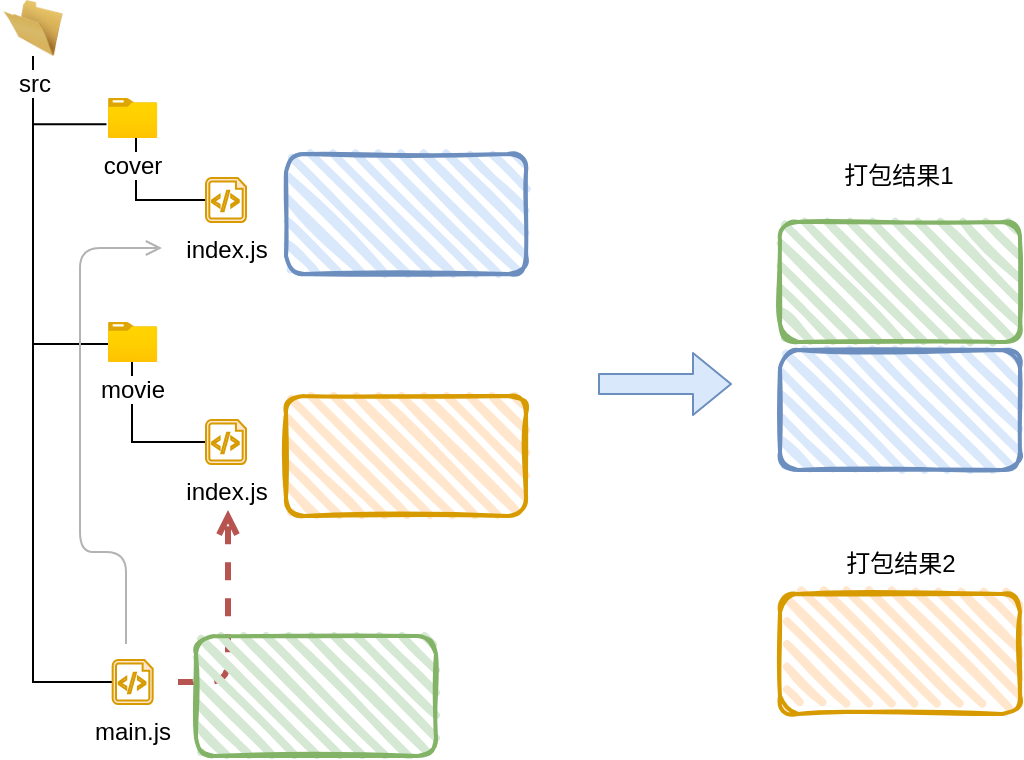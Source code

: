 <mxfile>
    <diagram id="G5EUqyLvnRxqAqPChuoF" name="第 1 页">
        <mxGraphModel dx="722" dy="630" grid="0" gridSize="10" guides="1" tooltips="1" connect="1" arrows="1" fold="1" page="1" pageScale="1" pageWidth="800" pageHeight="700" math="0" shadow="0">
            <root>
                <mxCell id="0"/>
                <mxCell id="1" parent="0"/>
                <mxCell id="7" style="edgeStyle=orthogonalEdgeStyle;rounded=0;orthogonalLoop=1;jettySize=auto;html=1;entryX=0;entryY=0.5;entryDx=0;entryDy=0;entryPerimeter=0;exitX=0.568;exitY=1;exitDx=0;exitDy=0;exitPerimeter=0;endArrow=none;endFill=0;" parent="1" source="3" target="6" edge="1">
                    <mxGeometry relative="1" as="geometry"/>
                </mxCell>
                <mxCell id="3" value="cover" style="aspect=fixed;html=1;points=[];align=center;image;fontSize=12;image=img/lib/azure2/general/Folder_Blank.svg;" parent="1" vertex="1">
                    <mxGeometry x="185" y="98" width="24.65" height="20" as="geometry"/>
                </mxCell>
                <mxCell id="5" style="edgeStyle=orthogonalEdgeStyle;rounded=0;orthogonalLoop=1;jettySize=auto;html=1;entryX=-0.031;entryY=0.654;entryDx=0;entryDy=0;entryPerimeter=0;exitX=0.5;exitY=1;exitDx=0;exitDy=0;endArrow=none;endFill=0;" parent="1" source="4" target="3" edge="1">
                    <mxGeometry relative="1" as="geometry"/>
                </mxCell>
                <mxCell id="12" style="edgeStyle=orthogonalEdgeStyle;rounded=0;orthogonalLoop=1;jettySize=auto;html=1;entryX=0;entryY=0.55;entryDx=0;entryDy=0;entryPerimeter=0;exitX=0.5;exitY=1;exitDx=0;exitDy=0;endArrow=none;endFill=0;" parent="1" source="4" target="11" edge="1">
                    <mxGeometry relative="1" as="geometry"/>
                </mxCell>
                <mxCell id="18" style="edgeStyle=orthogonalEdgeStyle;rounded=0;orthogonalLoop=1;jettySize=auto;html=1;entryX=0;entryY=0.5;entryDx=0;entryDy=0;entryPerimeter=0;endArrow=none;endFill=0;exitX=0.5;exitY=1;exitDx=0;exitDy=0;" parent="1" source="4" target="17" edge="1">
                    <mxGeometry relative="1" as="geometry"/>
                </mxCell>
                <mxCell id="4" value="src" style="image;html=1;image=img/lib/clip_art/general/Empty_Folder_128x128.png" parent="1" vertex="1">
                    <mxGeometry x="131" y="49" width="33" height="28" as="geometry"/>
                </mxCell>
                <mxCell id="6" value="index.js" style="verticalLabelPosition=bottom;html=1;verticalAlign=top;align=center;strokeColor=#d79b00;fillColor=#ffe6cc;shape=mxgraph.azure.script_file;pointerEvents=1;" parent="1" vertex="1">
                    <mxGeometry x="234" y="138" width="20" height="22" as="geometry"/>
                </mxCell>
                <mxCell id="14" style="edgeStyle=orthogonalEdgeStyle;rounded=0;orthogonalLoop=1;jettySize=auto;html=1;entryX=0;entryY=0.5;entryDx=0;entryDy=0;entryPerimeter=0;endArrow=none;endFill=0;exitX=0.487;exitY=1;exitDx=0;exitDy=0;exitPerimeter=0;" parent="1" source="11" target="13" edge="1">
                    <mxGeometry relative="1" as="geometry"/>
                </mxCell>
                <mxCell id="11" value="movie" style="aspect=fixed;html=1;points=[];align=center;image;fontSize=12;image=img/lib/azure2/general/Folder_Blank.svg;" parent="1" vertex="1">
                    <mxGeometry x="185" y="210" width="24.65" height="20" as="geometry"/>
                </mxCell>
                <mxCell id="13" value="index.js" style="verticalLabelPosition=bottom;html=1;verticalAlign=top;align=center;strokeColor=#d79b00;fillColor=#ffe6cc;shape=mxgraph.azure.script_file;pointerEvents=1;" parent="1" vertex="1">
                    <mxGeometry x="234" y="259" width="20" height="22" as="geometry"/>
                </mxCell>
                <mxCell id="17" value="main.js" style="verticalLabelPosition=bottom;html=1;verticalAlign=top;align=center;strokeColor=#d79b00;fillColor=#ffe6cc;shape=mxgraph.azure.script_file;pointerEvents=1;" parent="1" vertex="1">
                    <mxGeometry x="187.33" y="379" width="20" height="22" as="geometry"/>
                </mxCell>
                <mxCell id="22" value="" style="edgeStyle=segmentEdgeStyle;endArrow=open;html=1;strokeColor=#b85450;endFill=0;dashed=1;fillColor=#f8cecc;strokeWidth=3;" parent="1" edge="1">
                    <mxGeometry width="50" height="50" relative="1" as="geometry">
                        <mxPoint x="220" y="390" as="sourcePoint"/>
                        <mxPoint x="245" y="304" as="targetPoint"/>
                    </mxGeometry>
                </mxCell>
                <mxCell id="23" value="" style="edgeStyle=segmentEdgeStyle;endArrow=open;html=1;strokeColor=#B3B3B3;endFill=0;" parent="1" edge="1">
                    <mxGeometry width="50" height="50" relative="1" as="geometry">
                        <mxPoint x="194" y="371" as="sourcePoint"/>
                        <mxPoint x="212" y="173" as="targetPoint"/>
                        <Array as="points">
                            <mxPoint x="194" y="325"/>
                            <mxPoint x="171" y="325"/>
                            <mxPoint x="171" y="173"/>
                        </Array>
                    </mxGeometry>
                </mxCell>
                <mxCell id="24" value="" style="rounded=1;whiteSpace=wrap;html=1;strokeWidth=2;fillWeight=4;hachureGap=8;hachureAngle=45;fillColor=#dae8fc;sketch=1;strokeColor=#6c8ebf;" parent="1" vertex="1">
                    <mxGeometry x="274" y="126" width="120" height="60" as="geometry"/>
                </mxCell>
                <mxCell id="25" value="" style="rounded=1;whiteSpace=wrap;html=1;strokeWidth=2;fillWeight=4;hachureGap=8;hachureAngle=45;fillColor=#ffe6cc;sketch=1;strokeColor=#d79b00;" parent="1" vertex="1">
                    <mxGeometry x="274" y="247" width="120" height="60" as="geometry"/>
                </mxCell>
                <mxCell id="26" value="" style="rounded=1;whiteSpace=wrap;html=1;strokeWidth=2;fillWeight=4;hachureGap=8;hachureAngle=45;fillColor=#d5e8d4;sketch=1;strokeColor=#82b366;" parent="1" vertex="1">
                    <mxGeometry x="229" y="367" width="120" height="60" as="geometry"/>
                </mxCell>
                <mxCell id="27" value="" style="shape=flexArrow;endArrow=classic;html=1;fillColor=#dae8fc;strokeColor=#6c8ebf;" parent="1" edge="1">
                    <mxGeometry width="50" height="50" relative="1" as="geometry">
                        <mxPoint x="430" y="241" as="sourcePoint"/>
                        <mxPoint x="497" y="241" as="targetPoint"/>
                    </mxGeometry>
                </mxCell>
                <mxCell id="28" value="" style="rounded=1;whiteSpace=wrap;html=1;strokeWidth=2;fillWeight=4;hachureGap=8;hachureAngle=45;fillColor=#d5e8d4;sketch=1;strokeColor=#82b366;" parent="1" vertex="1">
                    <mxGeometry x="521" y="160" width="120" height="60" as="geometry"/>
                </mxCell>
                <mxCell id="29" value="" style="rounded=1;whiteSpace=wrap;html=1;strokeWidth=2;fillWeight=4;hachureGap=8;hachureAngle=45;fillColor=#dae8fc;sketch=1;strokeColor=#6c8ebf;" parent="1" vertex="1">
                    <mxGeometry x="521" y="224" width="120" height="60" as="geometry"/>
                </mxCell>
                <mxCell id="30" value="" style="rounded=1;whiteSpace=wrap;html=1;strokeWidth=2;fillWeight=4;hachureGap=8;hachureAngle=45;fillColor=#ffe6cc;sketch=1;strokeColor=#d79b00;" parent="1" vertex="1">
                    <mxGeometry x="521" y="346" width="120" height="60" as="geometry"/>
                </mxCell>
                <mxCell id="31" value="打包结果1" style="text;html=1;align=center;verticalAlign=middle;resizable=0;points=[];autosize=1;" parent="1" vertex="1">
                    <mxGeometry x="547" y="128" width="65" height="18" as="geometry"/>
                </mxCell>
                <mxCell id="32" value="打包结果2" style="text;html=1;align=center;verticalAlign=middle;resizable=0;points=[];autosize=1;" vertex="1" parent="1">
                    <mxGeometry x="548.5" y="322" width="65" height="18" as="geometry"/>
                </mxCell>
            </root>
        </mxGraphModel>
    </diagram>
</mxfile>